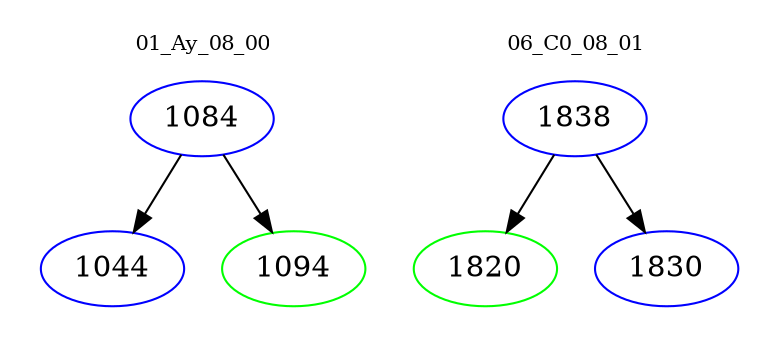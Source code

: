 digraph{
subgraph cluster_0 {
color = white
label = "01_Ay_08_00";
fontsize=10;
T0_1084 [label="1084", color="blue"]
T0_1084 -> T0_1044 [color="black"]
T0_1044 [label="1044", color="blue"]
T0_1084 -> T0_1094 [color="black"]
T0_1094 [label="1094", color="green"]
}
subgraph cluster_1 {
color = white
label = "06_C0_08_01";
fontsize=10;
T1_1838 [label="1838", color="blue"]
T1_1838 -> T1_1820 [color="black"]
T1_1820 [label="1820", color="green"]
T1_1838 -> T1_1830 [color="black"]
T1_1830 [label="1830", color="blue"]
}
}
